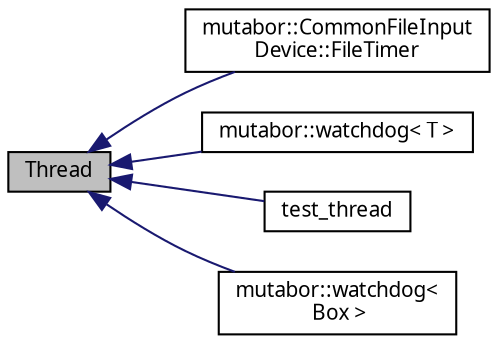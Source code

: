 digraph "Thread"
{
  edge [fontname="Sans",fontsize="10",labelfontname="Sans",labelfontsize="10"];
  node [fontname="Sans",fontsize="10",shape=record];
  rankdir="LR";
  Node0 [label="Thread",height=0.2,width=0.4,color="black", fillcolor="grey75", style="filled", fontcolor="black"];
  Node0 -> Node1 [dir="back",color="midnightblue",fontsize="10",style="solid",fontname="Sans"];
  Node1 [label="mutabor::CommonFileInput\lDevice::FileTimer",height=0.2,width=0.4,color="black", fillcolor="white", style="filled",URL="$d5/db9/classmutabor_1_1CommonFileInputDevice_1_1FileTimer.html"];
  Node0 -> Node2 [dir="back",color="midnightblue",fontsize="10",style="solid",fontname="Sans"];
  Node2 [label="mutabor::watchdog\< T \>",height=0.2,width=0.4,color="black", fillcolor="white", style="filled",URL="$d7/d6f/classmutabor_1_1watchdog.html",tooltip="A watchdog timer class. "];
  Node0 -> Node3 [dir="back",color="midnightblue",fontsize="10",style="solid",fontname="Sans"];
  Node3 [label="test_thread",height=0.2,width=0.4,color="black", fillcolor="white", style="filled",URL="$d7/d76/classtest__thread.html"];
  Node0 -> Node4 [dir="back",color="midnightblue",fontsize="10",style="solid",fontname="Sans"];
  Node4 [label="mutabor::watchdog\<\l Box \>",height=0.2,width=0.4,color="black", fillcolor="white", style="filled",URL="$d7/d6f/classmutabor_1_1watchdog.html"];
}
